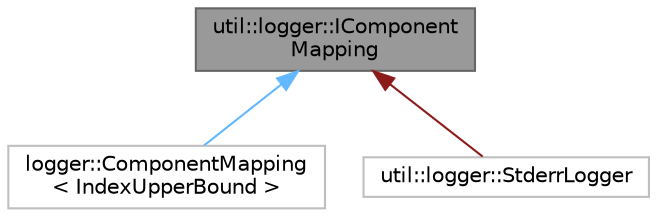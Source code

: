 digraph "util::logger::IComponentMapping"
{
 // LATEX_PDF_SIZE
  bgcolor="transparent";
  edge [fontname=Helvetica,fontsize=10,labelfontname=Helvetica,labelfontsize=10];
  node [fontname=Helvetica,fontsize=10,shape=box,height=0.2,width=0.4];
  Node1 [id="Node000001",label="util::logger::IComponent\lMapping",height=0.2,width=0.4,color="gray40", fillcolor="grey60", style="filled", fontcolor="black",tooltip=" "];
  Node1 -> Node2 [id="edge1_Node000001_Node000002",dir="back",color="steelblue1",style="solid",tooltip=" "];
  Node2 [id="Node000002",label="logger::ComponentMapping\l\< IndexUpperBound \>",height=0.2,width=0.4,color="grey75", fillcolor="white", style="filled",URL="$da/d09/classlogger_1_1ComponentMapping.html",tooltip=" "];
  Node1 -> Node3 [id="edge2_Node000001_Node000003",dir="back",color="firebrick4",style="solid",tooltip=" "];
  Node3 [id="Node000003",label="util::logger::StderrLogger",height=0.2,width=0.4,color="grey75", fillcolor="white", style="filled",URL="$d2/d08/classutil_1_1logger_1_1StderrLogger.html",tooltip=" "];
}
